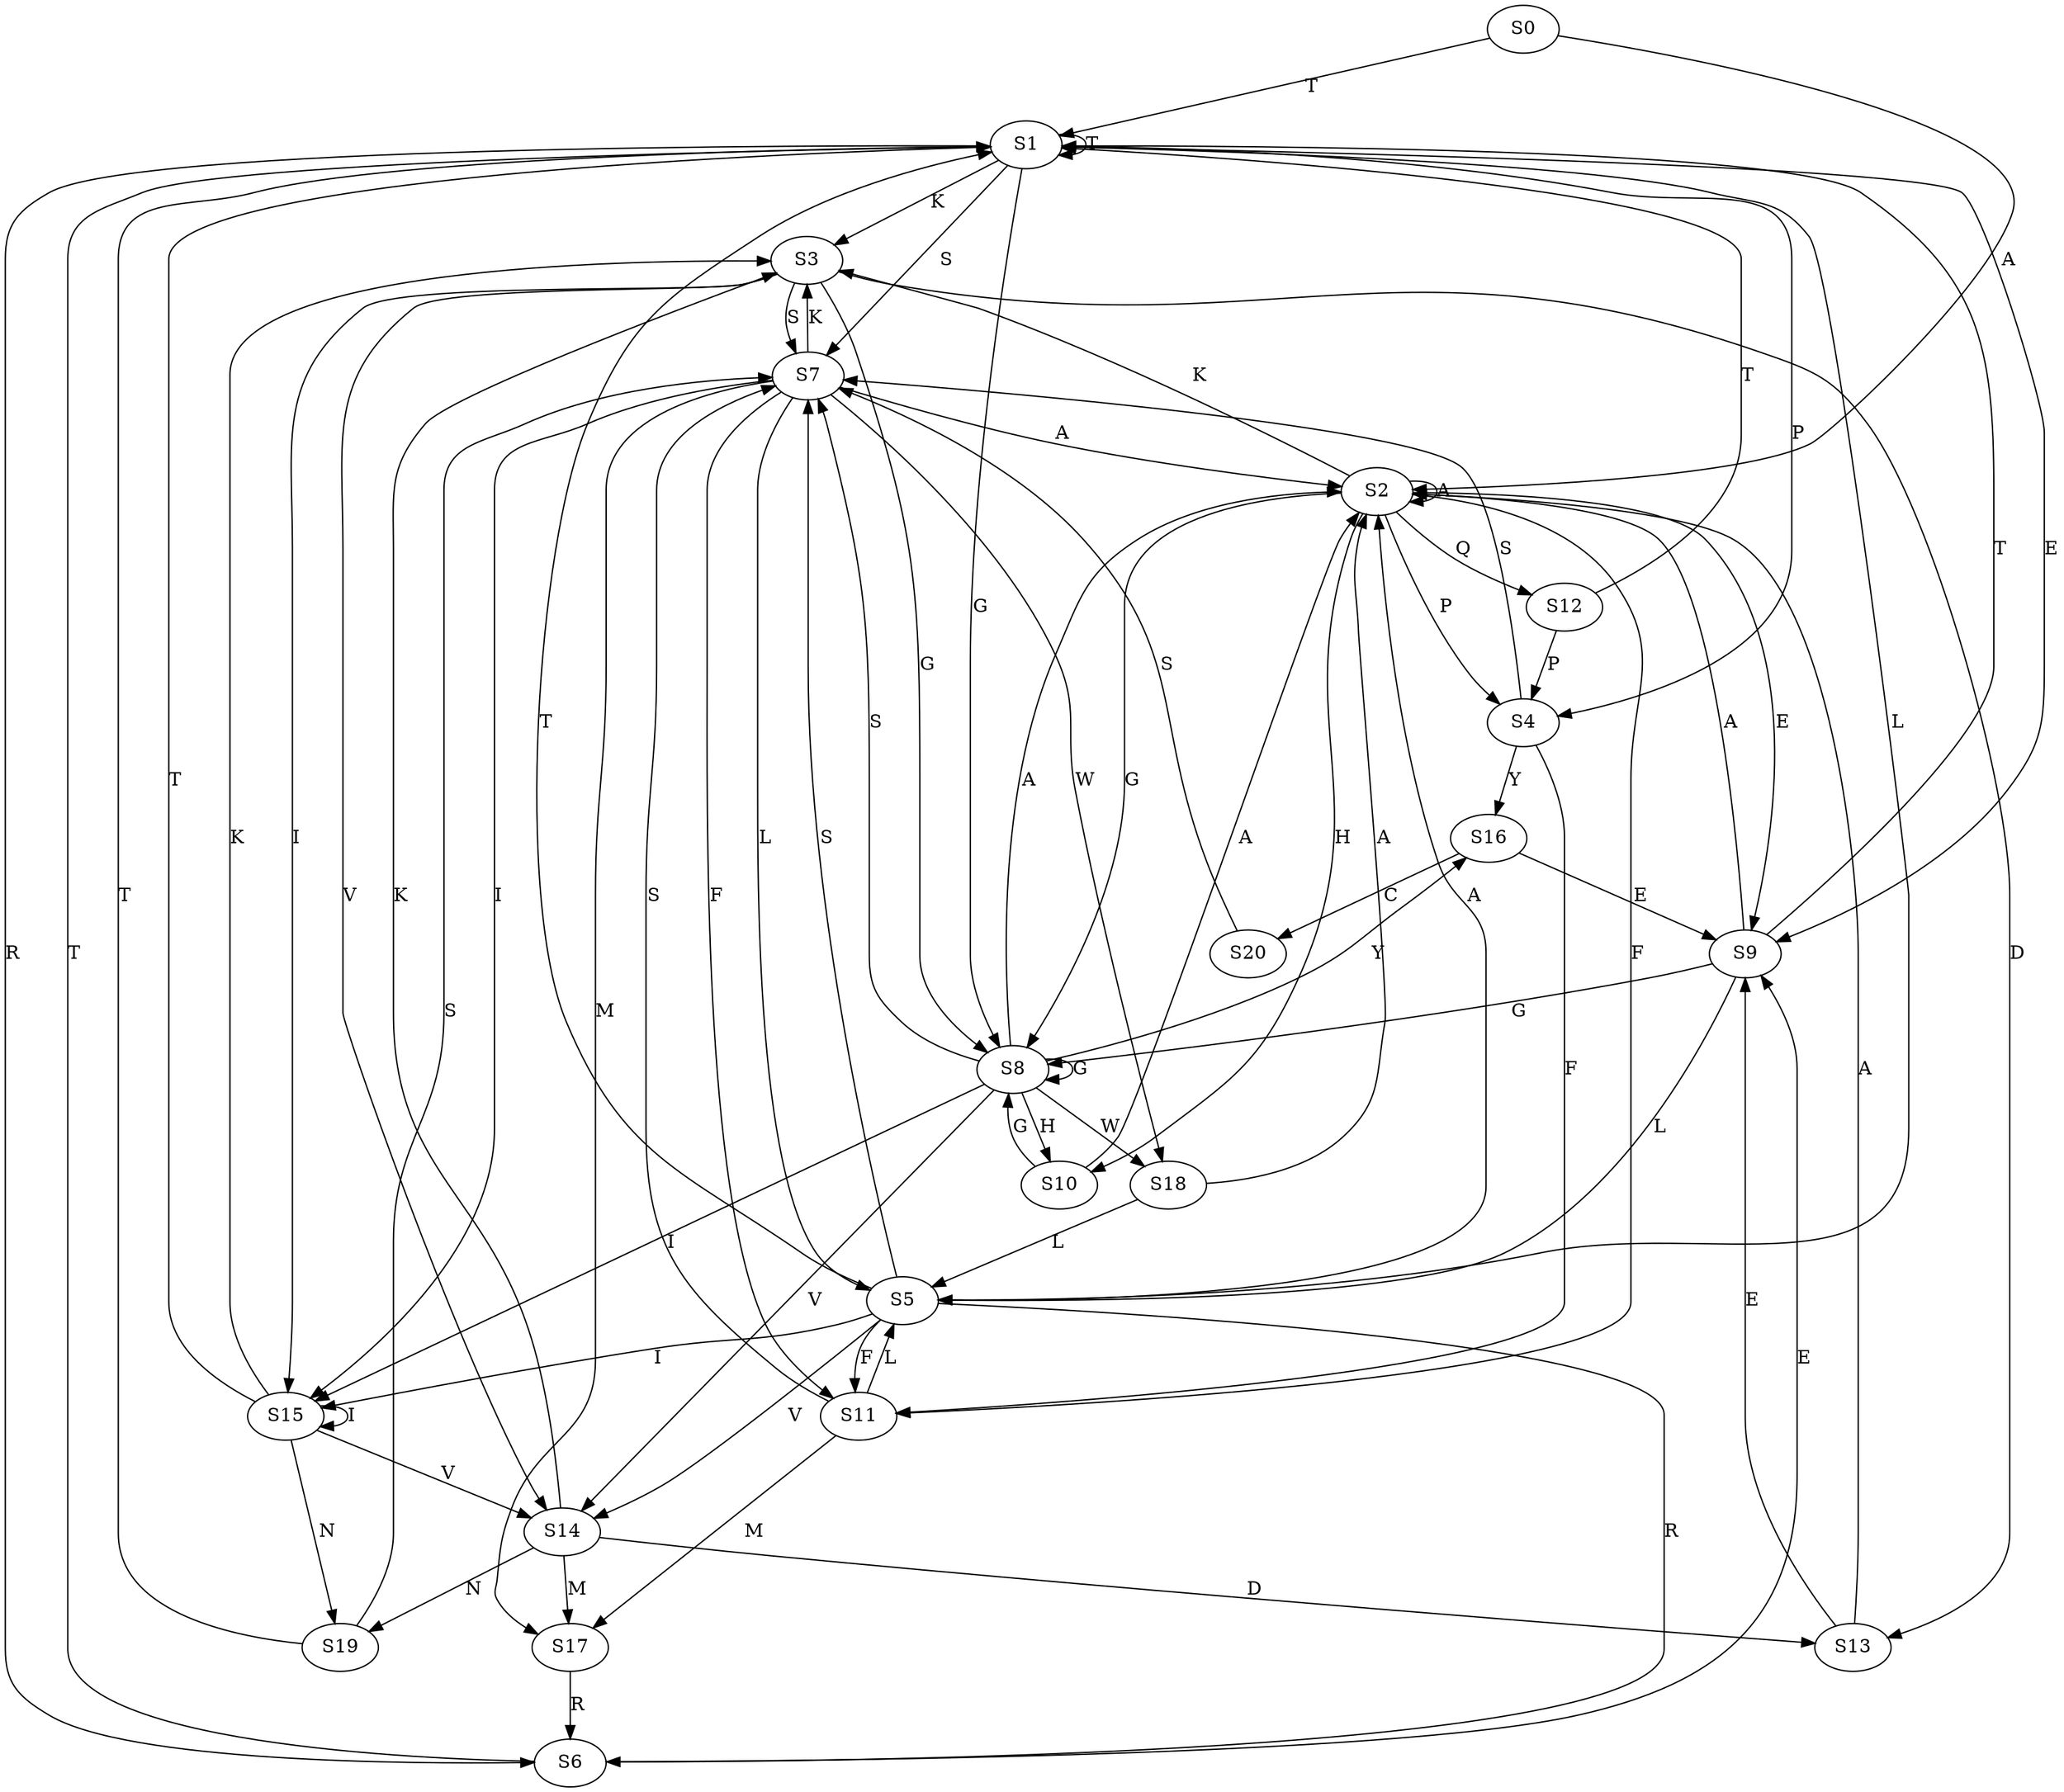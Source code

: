 strict digraph  {
	S0 -> S1 [ label = T ];
	S0 -> S2 [ label = A ];
	S1 -> S3 [ label = K ];
	S1 -> S4 [ label = P ];
	S1 -> S1 [ label = T ];
	S1 -> S5 [ label = L ];
	S1 -> S6 [ label = R ];
	S1 -> S7 [ label = S ];
	S1 -> S8 [ label = G ];
	S1 -> S9 [ label = E ];
	S2 -> S4 [ label = P ];
	S2 -> S3 [ label = K ];
	S2 -> S2 [ label = A ];
	S2 -> S8 [ label = G ];
	S2 -> S10 [ label = H ];
	S2 -> S9 [ label = E ];
	S2 -> S11 [ label = F ];
	S2 -> S12 [ label = Q ];
	S3 -> S13 [ label = D ];
	S3 -> S14 [ label = V ];
	S3 -> S8 [ label = G ];
	S3 -> S15 [ label = I ];
	S3 -> S7 [ label = S ];
	S4 -> S7 [ label = S ];
	S4 -> S11 [ label = F ];
	S4 -> S16 [ label = Y ];
	S5 -> S14 [ label = V ];
	S5 -> S2 [ label = A ];
	S5 -> S11 [ label = F ];
	S5 -> S7 [ label = S ];
	S5 -> S15 [ label = I ];
	S5 -> S1 [ label = T ];
	S5 -> S6 [ label = R ];
	S6 -> S9 [ label = E ];
	S6 -> S1 [ label = T ];
	S7 -> S5 [ label = L ];
	S7 -> S3 [ label = K ];
	S7 -> S2 [ label = A ];
	S7 -> S17 [ label = M ];
	S7 -> S18 [ label = W ];
	S7 -> S15 [ label = I ];
	S7 -> S11 [ label = F ];
	S8 -> S18 [ label = W ];
	S8 -> S14 [ label = V ];
	S8 -> S2 [ label = A ];
	S8 -> S16 [ label = Y ];
	S8 -> S7 [ label = S ];
	S8 -> S15 [ label = I ];
	S8 -> S8 [ label = G ];
	S8 -> S10 [ label = H ];
	S9 -> S8 [ label = G ];
	S9 -> S2 [ label = A ];
	S9 -> S5 [ label = L ];
	S9 -> S1 [ label = T ];
	S10 -> S2 [ label = A ];
	S10 -> S8 [ label = G ];
	S11 -> S17 [ label = M ];
	S11 -> S7 [ label = S ];
	S11 -> S5 [ label = L ];
	S12 -> S1 [ label = T ];
	S12 -> S4 [ label = P ];
	S13 -> S2 [ label = A ];
	S13 -> S9 [ label = E ];
	S14 -> S17 [ label = M ];
	S14 -> S19 [ label = N ];
	S14 -> S3 [ label = K ];
	S14 -> S13 [ label = D ];
	S15 -> S19 [ label = N ];
	S15 -> S3 [ label = K ];
	S15 -> S1 [ label = T ];
	S15 -> S15 [ label = I ];
	S15 -> S14 [ label = V ];
	S16 -> S9 [ label = E ];
	S16 -> S20 [ label = C ];
	S17 -> S6 [ label = R ];
	S18 -> S2 [ label = A ];
	S18 -> S5 [ label = L ];
	S19 -> S1 [ label = T ];
	S19 -> S7 [ label = S ];
	S20 -> S7 [ label = S ];
}
